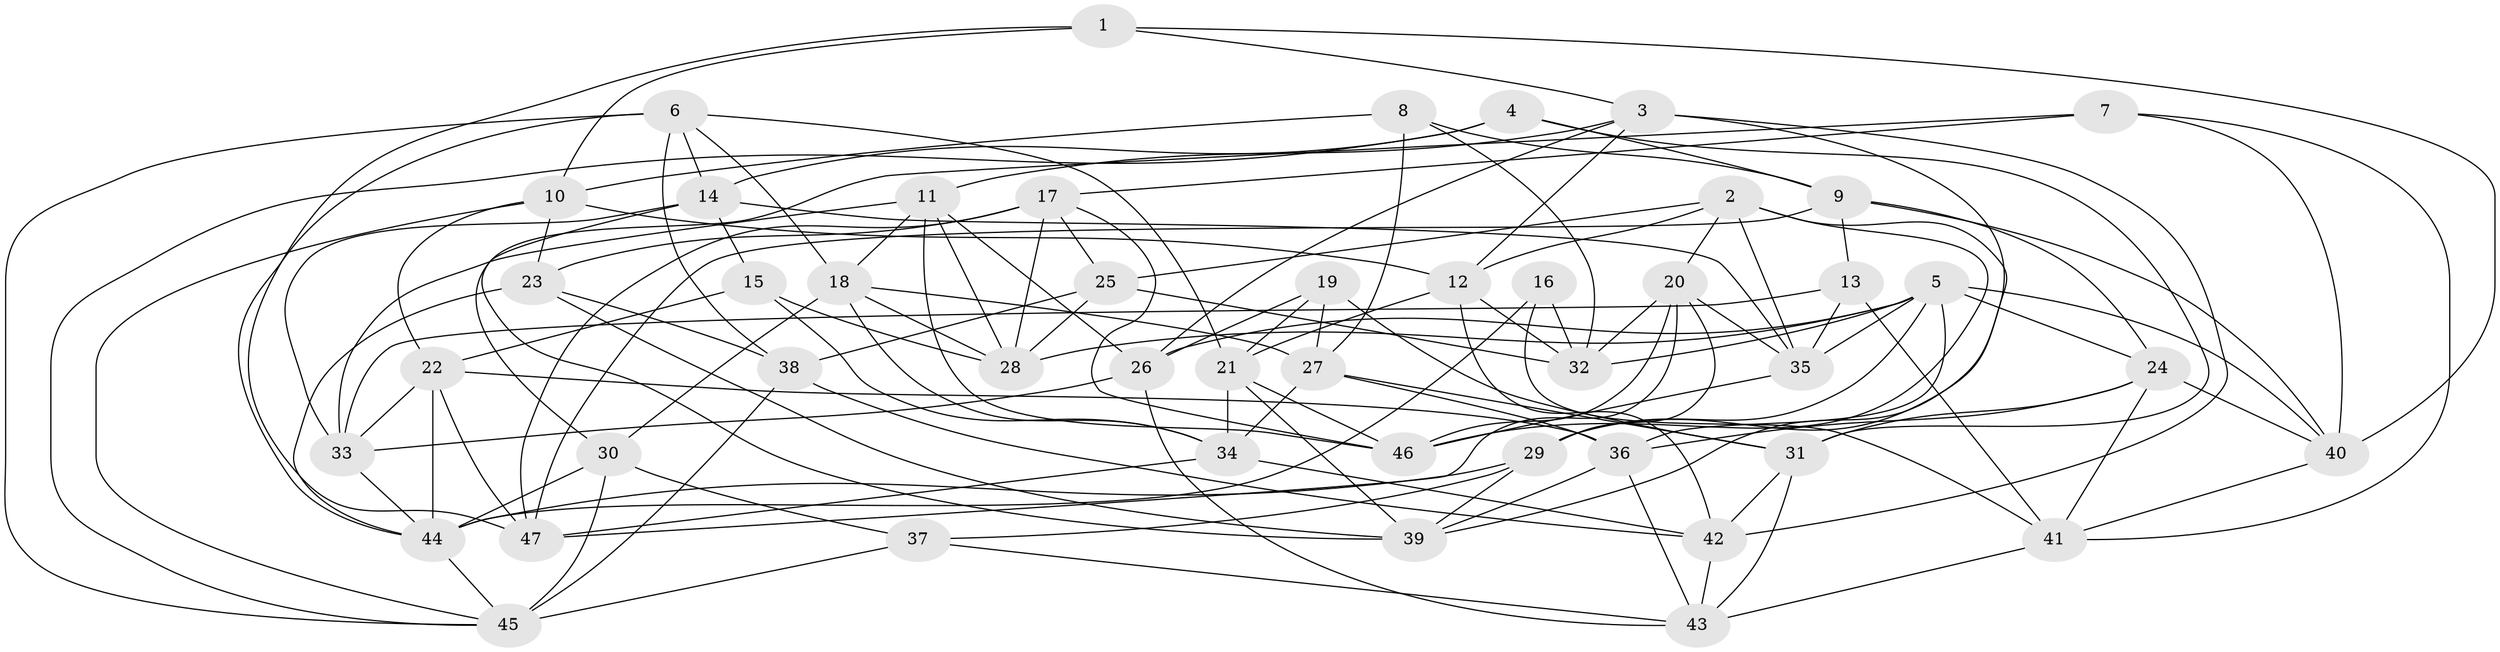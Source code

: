 // original degree distribution, {4: 1.0}
// Generated by graph-tools (version 1.1) at 2025/50/03/09/25 03:50:44]
// undirected, 47 vertices, 132 edges
graph export_dot {
graph [start="1"]
  node [color=gray90,style=filled];
  1;
  2;
  3;
  4;
  5;
  6;
  7;
  8;
  9;
  10;
  11;
  12;
  13;
  14;
  15;
  16;
  17;
  18;
  19;
  20;
  21;
  22;
  23;
  24;
  25;
  26;
  27;
  28;
  29;
  30;
  31;
  32;
  33;
  34;
  35;
  36;
  37;
  38;
  39;
  40;
  41;
  42;
  43;
  44;
  45;
  46;
  47;
  1 -- 3 [weight=1.0];
  1 -- 10 [weight=1.0];
  1 -- 40 [weight=1.0];
  1 -- 47 [weight=1.0];
  2 -- 12 [weight=1.0];
  2 -- 20 [weight=1.0];
  2 -- 25 [weight=1.0];
  2 -- 35 [weight=1.0];
  2 -- 39 [weight=1.0];
  2 -- 46 [weight=1.0];
  3 -- 11 [weight=1.0];
  3 -- 12 [weight=1.0];
  3 -- 26 [weight=1.0];
  3 -- 29 [weight=1.0];
  3 -- 42 [weight=1.0];
  4 -- 9 [weight=1.0];
  4 -- 14 [weight=1.0];
  4 -- 31 [weight=1.0];
  4 -- 45 [weight=1.0];
  5 -- 24 [weight=1.0];
  5 -- 26 [weight=1.0];
  5 -- 28 [weight=1.0];
  5 -- 29 [weight=1.0];
  5 -- 32 [weight=1.0];
  5 -- 35 [weight=1.0];
  5 -- 36 [weight=1.0];
  5 -- 40 [weight=1.0];
  6 -- 14 [weight=1.0];
  6 -- 18 [weight=1.0];
  6 -- 21 [weight=1.0];
  6 -- 38 [weight=1.0];
  6 -- 44 [weight=1.0];
  6 -- 45 [weight=1.0];
  7 -- 17 [weight=1.0];
  7 -- 30 [weight=1.0];
  7 -- 40 [weight=1.0];
  7 -- 41 [weight=1.0];
  8 -- 9 [weight=1.0];
  8 -- 10 [weight=1.0];
  8 -- 27 [weight=1.0];
  8 -- 32 [weight=1.0];
  9 -- 13 [weight=1.0];
  9 -- 24 [weight=1.0];
  9 -- 40 [weight=1.0];
  9 -- 47 [weight=1.0];
  10 -- 12 [weight=1.0];
  10 -- 22 [weight=1.0];
  10 -- 23 [weight=1.0];
  10 -- 45 [weight=1.0];
  11 -- 18 [weight=1.0];
  11 -- 26 [weight=1.0];
  11 -- 28 [weight=1.0];
  11 -- 33 [weight=1.0];
  11 -- 46 [weight=1.0];
  12 -- 21 [weight=1.0];
  12 -- 32 [weight=1.0];
  12 -- 42 [weight=1.0];
  13 -- 33 [weight=1.0];
  13 -- 35 [weight=1.0];
  13 -- 41 [weight=1.0];
  14 -- 15 [weight=1.0];
  14 -- 33 [weight=1.0];
  14 -- 35 [weight=1.0];
  14 -- 39 [weight=1.0];
  15 -- 22 [weight=1.0];
  15 -- 28 [weight=1.0];
  15 -- 34 [weight=1.0];
  16 -- 32 [weight=2.0];
  16 -- 41 [weight=1.0];
  16 -- 44 [weight=1.0];
  17 -- 23 [weight=1.0];
  17 -- 25 [weight=1.0];
  17 -- 28 [weight=1.0];
  17 -- 46 [weight=1.0];
  17 -- 47 [weight=1.0];
  18 -- 27 [weight=1.0];
  18 -- 28 [weight=1.0];
  18 -- 30 [weight=1.0];
  18 -- 34 [weight=1.0];
  19 -- 21 [weight=1.0];
  19 -- 26 [weight=1.0];
  19 -- 27 [weight=1.0];
  19 -- 31 [weight=1.0];
  20 -- 29 [weight=1.0];
  20 -- 32 [weight=1.0];
  20 -- 35 [weight=1.0];
  20 -- 46 [weight=1.0];
  20 -- 47 [weight=1.0];
  21 -- 34 [weight=1.0];
  21 -- 39 [weight=1.0];
  21 -- 46 [weight=1.0];
  22 -- 33 [weight=1.0];
  22 -- 36 [weight=1.0];
  22 -- 44 [weight=1.0];
  22 -- 47 [weight=1.0];
  23 -- 38 [weight=2.0];
  23 -- 39 [weight=1.0];
  23 -- 44 [weight=1.0];
  24 -- 31 [weight=1.0];
  24 -- 36 [weight=1.0];
  24 -- 40 [weight=1.0];
  24 -- 41 [weight=1.0];
  25 -- 28 [weight=1.0];
  25 -- 32 [weight=2.0];
  25 -- 38 [weight=1.0];
  26 -- 33 [weight=1.0];
  26 -- 43 [weight=1.0];
  27 -- 31 [weight=1.0];
  27 -- 34 [weight=1.0];
  27 -- 36 [weight=1.0];
  29 -- 37 [weight=1.0];
  29 -- 39 [weight=1.0];
  29 -- 44 [weight=1.0];
  30 -- 37 [weight=1.0];
  30 -- 44 [weight=1.0];
  30 -- 45 [weight=2.0];
  31 -- 42 [weight=1.0];
  31 -- 43 [weight=1.0];
  33 -- 44 [weight=1.0];
  34 -- 42 [weight=1.0];
  34 -- 47 [weight=1.0];
  35 -- 46 [weight=1.0];
  36 -- 39 [weight=1.0];
  36 -- 43 [weight=1.0];
  37 -- 43 [weight=1.0];
  37 -- 45 [weight=1.0];
  38 -- 42 [weight=1.0];
  38 -- 45 [weight=1.0];
  40 -- 41 [weight=1.0];
  41 -- 43 [weight=1.0];
  42 -- 43 [weight=1.0];
  44 -- 45 [weight=1.0];
}
